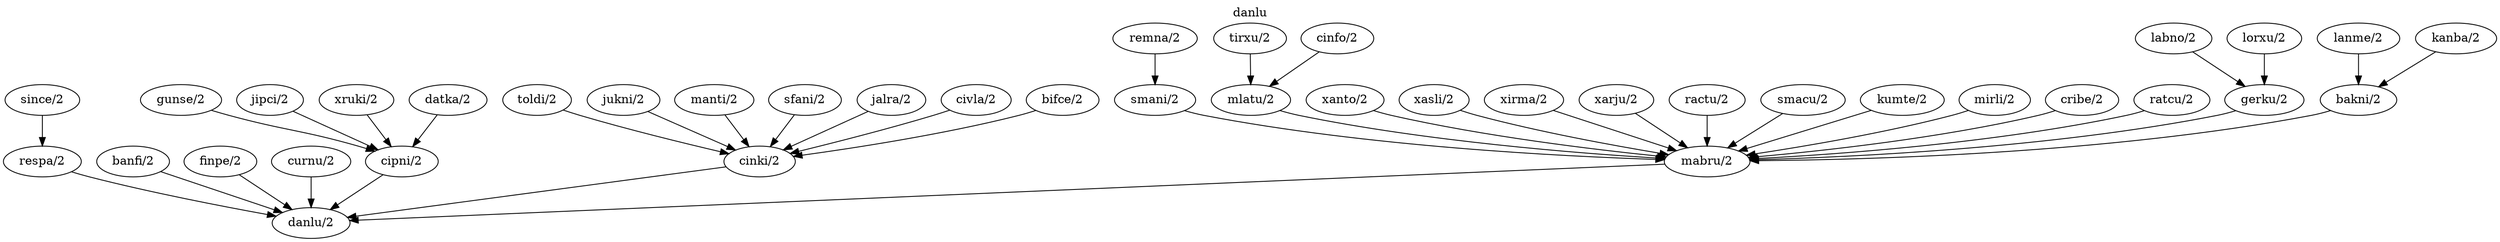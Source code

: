 // to regen: $(zaha union jbobau/danlu/*.png; zaha dot latest.png) */

digraph {labelloc="t";
label="danlu";
"since/2";
"respa/2";
"remna/2";
"smani/2";
"tirxu/2";
"cinfo/2";
"mlatu/2";
"xanto/2";
"xasli/2";
"xirma/2";
"xarju/2";
"ractu/2";
"smacu/2";
"kumte/2";
"mirli/2";
"cribe/2";
"ratcu/2";
"labno/2";
"lorxu/2";
"gerku/2";
"banfi/2";
"finpe/2";
"curnu/2";
"gunse/2";
"jipci/2";
"xruki/2";
"datka/2";
"cipni/2";
"toldi/2";
"jukni/2";
"manti/2";
"sfani/2";
"jalra/2";
"civla/2";
"bifce/2";
"cinki/2";
"lanme/2";
"kanba/2";
"bakni/2";
"mabru/2";
"danlu/2";
"since/2" -> "respa/2";
"respa/2" -> "danlu/2";
"remna/2" -> "smani/2";
"smani/2" -> "mabru/2";
"tirxu/2" -> "mlatu/2";
"cinfo/2" -> "mlatu/2";
"mlatu/2" -> "mabru/2";
"xanto/2" -> "mabru/2";
"xasli/2" -> "mabru/2";
"xirma/2" -> "mabru/2";
"xarju/2" -> "mabru/2";
"ractu/2" -> "mabru/2";
"smacu/2" -> "mabru/2";
"kumte/2" -> "mabru/2";
"mirli/2" -> "mabru/2";
"cribe/2" -> "mabru/2";
"ratcu/2" -> "mabru/2";
"labno/2" -> "gerku/2";
"lorxu/2" -> "gerku/2";
"gerku/2" -> "mabru/2";
"banfi/2" -> "danlu/2";
"finpe/2" -> "danlu/2";
"curnu/2" -> "danlu/2";
"gunse/2" -> "cipni/2";
"jipci/2" -> "cipni/2";
"xruki/2" -> "cipni/2";
"datka/2" -> "cipni/2";
"cipni/2" -> "danlu/2";
"toldi/2" -> "cinki/2";
"jukni/2" -> "cinki/2";
"manti/2" -> "cinki/2";
"sfani/2" -> "cinki/2";
"jalra/2" -> "cinki/2";
"civla/2" -> "cinki/2";
"bifce/2" -> "cinki/2";
"cinki/2" -> "danlu/2";
"lanme/2" -> "bakni/2";
"kanba/2" -> "bakni/2";
"bakni/2" -> "mabru/2";
"mabru/2" -> "danlu/2";}
